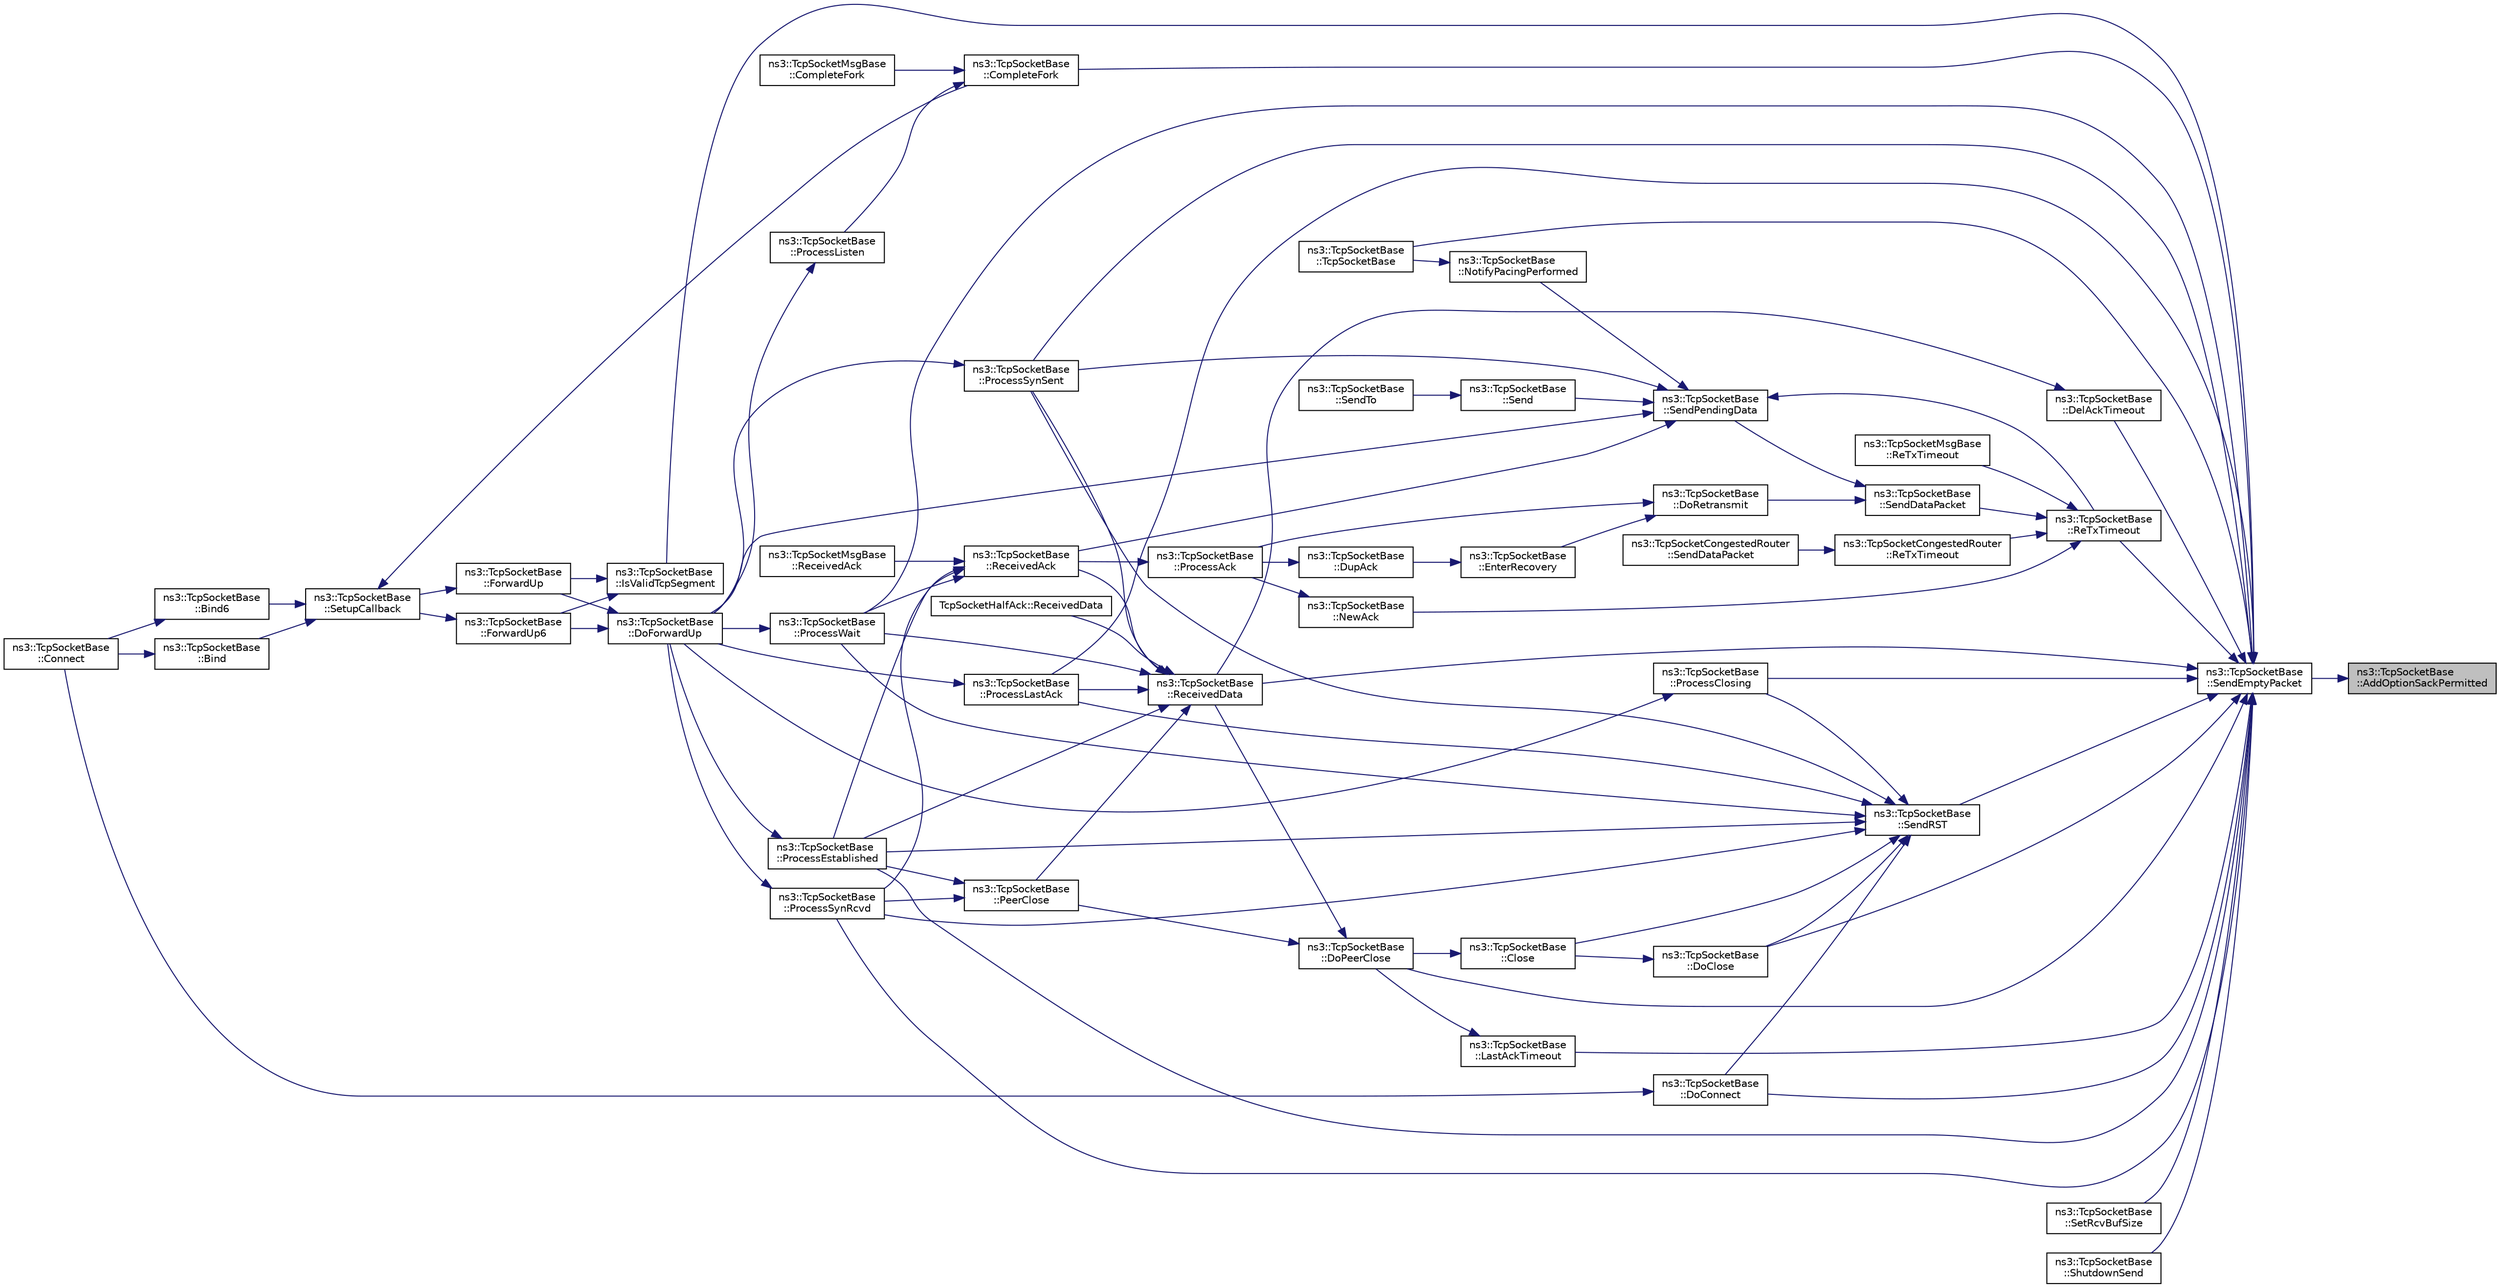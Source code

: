 digraph "ns3::TcpSocketBase::AddOptionSackPermitted"
{
 // LATEX_PDF_SIZE
  edge [fontname="Helvetica",fontsize="10",labelfontname="Helvetica",labelfontsize="10"];
  node [fontname="Helvetica",fontsize="10",shape=record];
  rankdir="RL";
  Node1 [label="ns3::TcpSocketBase\l::AddOptionSackPermitted",height=0.2,width=0.4,color="black", fillcolor="grey75", style="filled", fontcolor="black",tooltip="Add the SACK PERMITTED option to the header."];
  Node1 -> Node2 [dir="back",color="midnightblue",fontsize="10",style="solid",fontname="Helvetica"];
  Node2 [label="ns3::TcpSocketBase\l::SendEmptyPacket",height=0.2,width=0.4,color="black", fillcolor="white", style="filled",URL="$classns3_1_1_tcp_socket_base.html#aa858913c9a4480a14d293f1014905b3e",tooltip="Send a empty packet that carries a flag, e.g., ACK."];
  Node2 -> Node3 [dir="back",color="midnightblue",fontsize="10",style="solid",fontname="Helvetica"];
  Node3 [label="ns3::TcpSocketBase\l::TcpSocketBase",height=0.2,width=0.4,color="black", fillcolor="white", style="filled",URL="$classns3_1_1_tcp_socket_base.html#a89e51540a8ac03d929349ae2ec56239b",tooltip="Create an unbound TCP socket."];
  Node2 -> Node4 [dir="back",color="midnightblue",fontsize="10",style="solid",fontname="Helvetica"];
  Node4 [label="ns3::TcpSocketBase\l::CompleteFork",height=0.2,width=0.4,color="black", fillcolor="white", style="filled",URL="$classns3_1_1_tcp_socket_base.html#abba7d4c43acb3f9356e348b970a882fb",tooltip="Complete a connection by forking the socket."];
  Node4 -> Node5 [dir="back",color="midnightblue",fontsize="10",style="solid",fontname="Helvetica"];
  Node5 [label="ns3::TcpSocketMsgBase\l::CompleteFork",height=0.2,width=0.4,color="black", fillcolor="white", style="filled",URL="$classns3_1_1_tcp_socket_msg_base.html#a1509ce6df2f3e5384889f03b5de06a45",tooltip="Complete a connection by forking the socket."];
  Node4 -> Node6 [dir="back",color="midnightblue",fontsize="10",style="solid",fontname="Helvetica"];
  Node6 [label="ns3::TcpSocketBase\l::ProcessListen",height=0.2,width=0.4,color="black", fillcolor="white", style="filled",URL="$classns3_1_1_tcp_socket_base.html#adc3976e8b42e884f5d99def1d5e2647f",tooltip="Received a packet upon LISTEN state."];
  Node6 -> Node7 [dir="back",color="midnightblue",fontsize="10",style="solid",fontname="Helvetica"];
  Node7 [label="ns3::TcpSocketBase\l::DoForwardUp",height=0.2,width=0.4,color="black", fillcolor="white", style="filled",URL="$classns3_1_1_tcp_socket_base.html#ad5e7b21b9e9371bf9c19da5d3c56aac1",tooltip="Called by TcpSocketBase::ForwardUp{,6}()."];
  Node7 -> Node8 [dir="back",color="midnightblue",fontsize="10",style="solid",fontname="Helvetica"];
  Node8 [label="ns3::TcpSocketBase\l::ForwardUp",height=0.2,width=0.4,color="black", fillcolor="white", style="filled",URL="$classns3_1_1_tcp_socket_base.html#a2ebbcb9713facc9481341fcd972cdd82",tooltip="Called by the L3 protocol when it received a packet to pass on to TCP."];
  Node8 -> Node9 [dir="back",color="midnightblue",fontsize="10",style="solid",fontname="Helvetica"];
  Node9 [label="ns3::TcpSocketBase\l::SetupCallback",height=0.2,width=0.4,color="black", fillcolor="white", style="filled",URL="$classns3_1_1_tcp_socket_base.html#a18a50820f806878422527d507268c4ac",tooltip="Common part of the two Bind(), i.e."];
  Node9 -> Node10 [dir="back",color="midnightblue",fontsize="10",style="solid",fontname="Helvetica"];
  Node10 [label="ns3::TcpSocketBase\l::Bind",height=0.2,width=0.4,color="black", fillcolor="white", style="filled",URL="$classns3_1_1_tcp_socket_base.html#a7a9a87b74c1ce59ac89df8d9221681dd",tooltip="Allocate a local IPv4 endpoint for this socket."];
  Node10 -> Node11 [dir="back",color="midnightblue",fontsize="10",style="solid",fontname="Helvetica"];
  Node11 [label="ns3::TcpSocketBase\l::Connect",height=0.2,width=0.4,color="black", fillcolor="white", style="filled",URL="$classns3_1_1_tcp_socket_base.html#aabd08c9eb0ee3c88c855eb7268e392bf",tooltip="Initiate a connection to a remote host."];
  Node9 -> Node12 [dir="back",color="midnightblue",fontsize="10",style="solid",fontname="Helvetica"];
  Node12 [label="ns3::TcpSocketBase\l::Bind6",height=0.2,width=0.4,color="black", fillcolor="white", style="filled",URL="$classns3_1_1_tcp_socket_base.html#abe62bb701ac4f057199d5c34938a96a9",tooltip="Allocate a local IPv6 endpoint for this socket."];
  Node12 -> Node11 [dir="back",color="midnightblue",fontsize="10",style="solid",fontname="Helvetica"];
  Node9 -> Node4 [dir="back",color="midnightblue",fontsize="10",style="solid",fontname="Helvetica"];
  Node7 -> Node13 [dir="back",color="midnightblue",fontsize="10",style="solid",fontname="Helvetica"];
  Node13 [label="ns3::TcpSocketBase\l::ForwardUp6",height=0.2,width=0.4,color="black", fillcolor="white", style="filled",URL="$classns3_1_1_tcp_socket_base.html#aa0cd34b3562685596b2c3fd1e6a42a6f",tooltip="Called by the L3 protocol when it received a packet to pass on to TCP."];
  Node13 -> Node9 [dir="back",color="midnightblue",fontsize="10",style="solid",fontname="Helvetica"];
  Node2 -> Node14 [dir="back",color="midnightblue",fontsize="10",style="solid",fontname="Helvetica"];
  Node14 [label="ns3::TcpSocketBase\l::DelAckTimeout",height=0.2,width=0.4,color="black", fillcolor="white", style="filled",URL="$classns3_1_1_tcp_socket_base.html#a6bea4790f749e771462d8e4ab63ebc67",tooltip="Action upon delay ACK timeout, i.e."];
  Node14 -> Node15 [dir="back",color="midnightblue",fontsize="10",style="solid",fontname="Helvetica"];
  Node15 [label="ns3::TcpSocketBase\l::ReceivedData",height=0.2,width=0.4,color="black", fillcolor="white", style="filled",URL="$classns3_1_1_tcp_socket_base.html#a479e1a8be1ee1b169f87e57a4dc6f73c",tooltip="Recv of a data, put into buffer, call L7 to get it if necessary."];
  Node15 -> Node16 [dir="back",color="midnightblue",fontsize="10",style="solid",fontname="Helvetica"];
  Node16 [label="ns3::TcpSocketBase\l::PeerClose",height=0.2,width=0.4,color="black", fillcolor="white", style="filled",URL="$classns3_1_1_tcp_socket_base.html#a417d981796bf0919582c843403f823ad",tooltip="Received a FIN from peer, notify rx buffer."];
  Node16 -> Node17 [dir="back",color="midnightblue",fontsize="10",style="solid",fontname="Helvetica"];
  Node17 [label="ns3::TcpSocketBase\l::ProcessEstablished",height=0.2,width=0.4,color="black", fillcolor="white", style="filled",URL="$classns3_1_1_tcp_socket_base.html#a0deda9c6a4f777bf660b190cd73b102f",tooltip="Received a packet upon ESTABLISHED state."];
  Node17 -> Node7 [dir="back",color="midnightblue",fontsize="10",style="solid",fontname="Helvetica"];
  Node16 -> Node18 [dir="back",color="midnightblue",fontsize="10",style="solid",fontname="Helvetica"];
  Node18 [label="ns3::TcpSocketBase\l::ProcessSynRcvd",height=0.2,width=0.4,color="black", fillcolor="white", style="filled",URL="$classns3_1_1_tcp_socket_base.html#a69113acf27c4b8267c9e107a5dca7cc1",tooltip="Received a packet upon SYN_RCVD."];
  Node18 -> Node7 [dir="back",color="midnightblue",fontsize="10",style="solid",fontname="Helvetica"];
  Node15 -> Node17 [dir="back",color="midnightblue",fontsize="10",style="solid",fontname="Helvetica"];
  Node15 -> Node19 [dir="back",color="midnightblue",fontsize="10",style="solid",fontname="Helvetica"];
  Node19 [label="ns3::TcpSocketBase\l::ProcessLastAck",height=0.2,width=0.4,color="black", fillcolor="white", style="filled",URL="$classns3_1_1_tcp_socket_base.html#a6700ac3f9e4d3c197499e6b7521205f2",tooltip="Received a packet upon LAST_ACK."];
  Node19 -> Node7 [dir="back",color="midnightblue",fontsize="10",style="solid",fontname="Helvetica"];
  Node15 -> Node20 [dir="back",color="midnightblue",fontsize="10",style="solid",fontname="Helvetica"];
  Node20 [label="ns3::TcpSocketBase\l::ProcessSynSent",height=0.2,width=0.4,color="black", fillcolor="white", style="filled",URL="$classns3_1_1_tcp_socket_base.html#a2e9b990c6a4d686291033a393290906b",tooltip="Received a packet upon SYN_SENT."];
  Node20 -> Node7 [dir="back",color="midnightblue",fontsize="10",style="solid",fontname="Helvetica"];
  Node15 -> Node21 [dir="back",color="midnightblue",fontsize="10",style="solid",fontname="Helvetica"];
  Node21 [label="ns3::TcpSocketBase\l::ProcessWait",height=0.2,width=0.4,color="black", fillcolor="white", style="filled",URL="$classns3_1_1_tcp_socket_base.html#a58aa892c1cb33908aca5ca36967a2a99",tooltip="Received a packet upon CLOSE_WAIT, FIN_WAIT_1, FIN_WAIT_2."];
  Node21 -> Node7 [dir="back",color="midnightblue",fontsize="10",style="solid",fontname="Helvetica"];
  Node15 -> Node22 [dir="back",color="midnightblue",fontsize="10",style="solid",fontname="Helvetica"];
  Node22 [label="ns3::TcpSocketBase\l::ReceivedAck",height=0.2,width=0.4,color="black", fillcolor="white", style="filled",URL="$classns3_1_1_tcp_socket_base.html#a695c036628adf8a204a653dbf178f8cd",tooltip="Received an ACK packet."];
  Node22 -> Node17 [dir="back",color="midnightblue",fontsize="10",style="solid",fontname="Helvetica"];
  Node22 -> Node18 [dir="back",color="midnightblue",fontsize="10",style="solid",fontname="Helvetica"];
  Node22 -> Node21 [dir="back",color="midnightblue",fontsize="10",style="solid",fontname="Helvetica"];
  Node22 -> Node23 [dir="back",color="midnightblue",fontsize="10",style="solid",fontname="Helvetica"];
  Node23 [label="ns3::TcpSocketMsgBase\l::ReceivedAck",height=0.2,width=0.4,color="black", fillcolor="white", style="filled",URL="$classns3_1_1_tcp_socket_msg_base.html#a9e6d6d2050a0e9c8a06a44462a1a7aa7",tooltip="Received an ACK packet."];
  Node15 -> Node24 [dir="back",color="midnightblue",fontsize="10",style="solid",fontname="Helvetica"];
  Node24 [label="TcpSocketHalfAck::ReceivedData",height=0.2,width=0.4,color="black", fillcolor="white", style="filled",URL="$class_tcp_socket_half_ack.html#af7e6040b891ce8b8abd0f774a366fa90",tooltip="Recv of a data, put into buffer, call L7 to get it if necessary."];
  Node2 -> Node25 [dir="back",color="midnightblue",fontsize="10",style="solid",fontname="Helvetica"];
  Node25 [label="ns3::TcpSocketBase\l::DoClose",height=0.2,width=0.4,color="black", fillcolor="white", style="filled",URL="$classns3_1_1_tcp_socket_base.html#adfc92c152f498c918cd73d4b31579472",tooltip="Close a socket by sending RST, FIN, or FIN+ACK, depend on the current state."];
  Node25 -> Node26 [dir="back",color="midnightblue",fontsize="10",style="solid",fontname="Helvetica"];
  Node26 [label="ns3::TcpSocketBase\l::Close",height=0.2,width=0.4,color="black", fillcolor="white", style="filled",URL="$classns3_1_1_tcp_socket_base.html#adab0076d02811c29ea9ced8b10e7a878",tooltip="Close a socket."];
  Node26 -> Node27 [dir="back",color="midnightblue",fontsize="10",style="solid",fontname="Helvetica"];
  Node27 [label="ns3::TcpSocketBase\l::DoPeerClose",height=0.2,width=0.4,color="black", fillcolor="white", style="filled",URL="$classns3_1_1_tcp_socket_base.html#a8a56cf4ab3b64d9f781ed1b1f63f51cd",tooltip="FIN is in sequence, notify app and respond with a FIN."];
  Node27 -> Node16 [dir="back",color="midnightblue",fontsize="10",style="solid",fontname="Helvetica"];
  Node27 -> Node15 [dir="back",color="midnightblue",fontsize="10",style="solid",fontname="Helvetica"];
  Node2 -> Node28 [dir="back",color="midnightblue",fontsize="10",style="solid",fontname="Helvetica"];
  Node28 [label="ns3::TcpSocketBase\l::DoConnect",height=0.2,width=0.4,color="black", fillcolor="white", style="filled",URL="$classns3_1_1_tcp_socket_base.html#ac07945f77be2c49f0c1712ea56322493",tooltip="Perform the real connection tasks: Send SYN if allowed, RST if invalid."];
  Node28 -> Node11 [dir="back",color="midnightblue",fontsize="10",style="solid",fontname="Helvetica"];
  Node2 -> Node27 [dir="back",color="midnightblue",fontsize="10",style="solid",fontname="Helvetica"];
  Node2 -> Node29 [dir="back",color="midnightblue",fontsize="10",style="solid",fontname="Helvetica"];
  Node29 [label="ns3::TcpSocketBase\l::IsValidTcpSegment",height=0.2,width=0.4,color="black", fillcolor="white", style="filled",URL="$classns3_1_1_tcp_socket_base.html#a918f8962a2ecda9b7d15dae6d7f66d4d",tooltip="Checks whether the given TCP segment is valid or not."];
  Node29 -> Node8 [dir="back",color="midnightblue",fontsize="10",style="solid",fontname="Helvetica"];
  Node29 -> Node13 [dir="back",color="midnightblue",fontsize="10",style="solid",fontname="Helvetica"];
  Node2 -> Node30 [dir="back",color="midnightblue",fontsize="10",style="solid",fontname="Helvetica"];
  Node30 [label="ns3::TcpSocketBase\l::LastAckTimeout",height=0.2,width=0.4,color="black", fillcolor="white", style="filled",URL="$classns3_1_1_tcp_socket_base.html#affa65b010fdc8c5f32105f5c8279f50d",tooltip="Timeout at LAST_ACK, close the connection."];
  Node30 -> Node27 [dir="back",color="midnightblue",fontsize="10",style="solid",fontname="Helvetica"];
  Node2 -> Node31 [dir="back",color="midnightblue",fontsize="10",style="solid",fontname="Helvetica"];
  Node31 [label="ns3::TcpSocketBase\l::ProcessClosing",height=0.2,width=0.4,color="black", fillcolor="white", style="filled",URL="$classns3_1_1_tcp_socket_base.html#abc2462833556fdd737fdcdc5992768e8",tooltip="Received a packet upon CLOSING."];
  Node31 -> Node7 [dir="back",color="midnightblue",fontsize="10",style="solid",fontname="Helvetica"];
  Node2 -> Node17 [dir="back",color="midnightblue",fontsize="10",style="solid",fontname="Helvetica"];
  Node2 -> Node19 [dir="back",color="midnightblue",fontsize="10",style="solid",fontname="Helvetica"];
  Node2 -> Node18 [dir="back",color="midnightblue",fontsize="10",style="solid",fontname="Helvetica"];
  Node2 -> Node20 [dir="back",color="midnightblue",fontsize="10",style="solid",fontname="Helvetica"];
  Node2 -> Node21 [dir="back",color="midnightblue",fontsize="10",style="solid",fontname="Helvetica"];
  Node2 -> Node15 [dir="back",color="midnightblue",fontsize="10",style="solid",fontname="Helvetica"];
  Node2 -> Node32 [dir="back",color="midnightblue",fontsize="10",style="solid",fontname="Helvetica"];
  Node32 [label="ns3::TcpSocketBase\l::ReTxTimeout",height=0.2,width=0.4,color="black", fillcolor="white", style="filled",URL="$classns3_1_1_tcp_socket_base.html#a60bb6a7cfb5855bba206606174d50c5e",tooltip="An RTO event happened."];
  Node32 -> Node33 [dir="back",color="midnightblue",fontsize="10",style="solid",fontname="Helvetica"];
  Node33 [label="ns3::TcpSocketBase\l::NewAck",height=0.2,width=0.4,color="black", fillcolor="white", style="filled",URL="$classns3_1_1_tcp_socket_base.html#a13401dd51854607d0521a35bf2622761",tooltip="Update buffers w.r.t."];
  Node33 -> Node34 [dir="back",color="midnightblue",fontsize="10",style="solid",fontname="Helvetica"];
  Node34 [label="ns3::TcpSocketBase\l::ProcessAck",height=0.2,width=0.4,color="black", fillcolor="white", style="filled",URL="$classns3_1_1_tcp_socket_base.html#ad510be50dd8e1c5cdcd31fb5b690e63d",tooltip="Process a received ack."];
  Node34 -> Node22 [dir="back",color="midnightblue",fontsize="10",style="solid",fontname="Helvetica"];
  Node32 -> Node35 [dir="back",color="midnightblue",fontsize="10",style="solid",fontname="Helvetica"];
  Node35 [label="ns3::TcpSocketCongestedRouter\l::ReTxTimeout",height=0.2,width=0.4,color="black", fillcolor="white", style="filled",URL="$classns3_1_1_tcp_socket_congested_router.html#a7968b0600e13014e05334d2645818363",tooltip="An RTO event happened."];
  Node35 -> Node36 [dir="back",color="midnightblue",fontsize="10",style="solid",fontname="Helvetica"];
  Node36 [label="ns3::TcpSocketCongestedRouter\l::SendDataPacket",height=0.2,width=0.4,color="black", fillcolor="white", style="filled",URL="$classns3_1_1_tcp_socket_congested_router.html#a38a8f936ef3bc7edd10fe0bbcccf2d2d",tooltip="Extract at most maxSize bytes from the TxBuffer at sequence seq, add the TCP header,..."];
  Node32 -> Node37 [dir="back",color="midnightblue",fontsize="10",style="solid",fontname="Helvetica"];
  Node37 [label="ns3::TcpSocketMsgBase\l::ReTxTimeout",height=0.2,width=0.4,color="black", fillcolor="white", style="filled",URL="$classns3_1_1_tcp_socket_msg_base.html#af890d12f15ead128b26ca59b47a14c53",tooltip="An RTO event happened."];
  Node32 -> Node38 [dir="back",color="midnightblue",fontsize="10",style="solid",fontname="Helvetica"];
  Node38 [label="ns3::TcpSocketBase\l::SendDataPacket",height=0.2,width=0.4,color="black", fillcolor="white", style="filled",URL="$classns3_1_1_tcp_socket_base.html#a677488c04da1df87f916953a40e1bd64",tooltip="Extract at most maxSize bytes from the TxBuffer at sequence seq, add the TCP header,..."];
  Node38 -> Node39 [dir="back",color="midnightblue",fontsize="10",style="solid",fontname="Helvetica"];
  Node39 [label="ns3::TcpSocketBase\l::DoRetransmit",height=0.2,width=0.4,color="black", fillcolor="white", style="filled",URL="$classns3_1_1_tcp_socket_base.html#a13b6b897811a48523988f8af6e9130d3",tooltip="Retransmit the first segment marked as lost, without considering available window nor pacing."];
  Node39 -> Node40 [dir="back",color="midnightblue",fontsize="10",style="solid",fontname="Helvetica"];
  Node40 [label="ns3::TcpSocketBase\l::EnterRecovery",height=0.2,width=0.4,color="black", fillcolor="white", style="filled",URL="$classns3_1_1_tcp_socket_base.html#a29db1304794ef5f05edda4d68939a72f",tooltip="Enter the CA_RECOVERY, and retransmit the head."];
  Node40 -> Node41 [dir="back",color="midnightblue",fontsize="10",style="solid",fontname="Helvetica"];
  Node41 [label="ns3::TcpSocketBase\l::DupAck",height=0.2,width=0.4,color="black", fillcolor="white", style="filled",URL="$classns3_1_1_tcp_socket_base.html#a94595abf8358c16b7ff8e5f89298f7e5",tooltip="Dupack management."];
  Node41 -> Node34 [dir="back",color="midnightblue",fontsize="10",style="solid",fontname="Helvetica"];
  Node39 -> Node34 [dir="back",color="midnightblue",fontsize="10",style="solid",fontname="Helvetica"];
  Node38 -> Node42 [dir="back",color="midnightblue",fontsize="10",style="solid",fontname="Helvetica"];
  Node42 [label="ns3::TcpSocketBase\l::SendPendingData",height=0.2,width=0.4,color="black", fillcolor="white", style="filled",URL="$classns3_1_1_tcp_socket_base.html#a129ac0ec5fc399fa7c5552c615ae6562",tooltip="Send as much pending data as possible according to the Tx window."];
  Node42 -> Node7 [dir="back",color="midnightblue",fontsize="10",style="solid",fontname="Helvetica"];
  Node42 -> Node43 [dir="back",color="midnightblue",fontsize="10",style="solid",fontname="Helvetica"];
  Node43 [label="ns3::TcpSocketBase\l::NotifyPacingPerformed",height=0.2,width=0.4,color="black", fillcolor="white", style="filled",URL="$classns3_1_1_tcp_socket_base.html#aeef4bd964e936a20f021588269ec184e",tooltip="Notify Pacing."];
  Node43 -> Node3 [dir="back",color="midnightblue",fontsize="10",style="solid",fontname="Helvetica"];
  Node42 -> Node20 [dir="back",color="midnightblue",fontsize="10",style="solid",fontname="Helvetica"];
  Node42 -> Node22 [dir="back",color="midnightblue",fontsize="10",style="solid",fontname="Helvetica"];
  Node42 -> Node32 [dir="back",color="midnightblue",fontsize="10",style="solid",fontname="Helvetica"];
  Node42 -> Node44 [dir="back",color="midnightblue",fontsize="10",style="solid",fontname="Helvetica"];
  Node44 [label="ns3::TcpSocketBase\l::Send",height=0.2,width=0.4,color="black", fillcolor="white", style="filled",URL="$classns3_1_1_tcp_socket_base.html#a172e373bab86078af4462fc1415c59e4",tooltip="Send data (or dummy data) to the remote host."];
  Node44 -> Node45 [dir="back",color="midnightblue",fontsize="10",style="solid",fontname="Helvetica"];
  Node45 [label="ns3::TcpSocketBase\l::SendTo",height=0.2,width=0.4,color="black", fillcolor="white", style="filled",URL="$classns3_1_1_tcp_socket_base.html#ac7bd6956cd3d723c454814698bc8f094",tooltip="Send data to a specified peer."];
  Node2 -> Node46 [dir="back",color="midnightblue",fontsize="10",style="solid",fontname="Helvetica"];
  Node46 [label="ns3::TcpSocketBase\l::SendRST",height=0.2,width=0.4,color="black", fillcolor="white", style="filled",URL="$classns3_1_1_tcp_socket_base.html#a070b9ac86f372fe0b661050686bef68e",tooltip="Send reset and tear down this socket."];
  Node46 -> Node26 [dir="back",color="midnightblue",fontsize="10",style="solid",fontname="Helvetica"];
  Node46 -> Node25 [dir="back",color="midnightblue",fontsize="10",style="solid",fontname="Helvetica"];
  Node46 -> Node28 [dir="back",color="midnightblue",fontsize="10",style="solid",fontname="Helvetica"];
  Node46 -> Node31 [dir="back",color="midnightblue",fontsize="10",style="solid",fontname="Helvetica"];
  Node46 -> Node17 [dir="back",color="midnightblue",fontsize="10",style="solid",fontname="Helvetica"];
  Node46 -> Node19 [dir="back",color="midnightblue",fontsize="10",style="solid",fontname="Helvetica"];
  Node46 -> Node18 [dir="back",color="midnightblue",fontsize="10",style="solid",fontname="Helvetica"];
  Node46 -> Node20 [dir="back",color="midnightblue",fontsize="10",style="solid",fontname="Helvetica"];
  Node46 -> Node21 [dir="back",color="midnightblue",fontsize="10",style="solid",fontname="Helvetica"];
  Node2 -> Node47 [dir="back",color="midnightblue",fontsize="10",style="solid",fontname="Helvetica"];
  Node47 [label="ns3::TcpSocketBase\l::SetRcvBufSize",height=0.2,width=0.4,color="black", fillcolor="white", style="filled",URL="$classns3_1_1_tcp_socket_base.html#a400be1b74a19f5e381e29cdfe1f9fa28",tooltip="Set the receive buffer size."];
  Node2 -> Node48 [dir="back",color="midnightblue",fontsize="10",style="solid",fontname="Helvetica"];
  Node48 [label="ns3::TcpSocketBase\l::ShutdownSend",height=0.2,width=0.4,color="black", fillcolor="white", style="filled",URL="$classns3_1_1_tcp_socket_base.html#ab972c5b46c62fed0c30b387e03753ca7",tooltip=" "];
}
